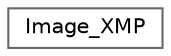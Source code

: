 digraph "Graphical Class Hierarchy"
{
 // LATEX_PDF_SIZE
  bgcolor="transparent";
  edge [fontname=Helvetica,fontsize=10,labelfontname=Helvetica,labelfontsize=10];
  node [fontname=Helvetica,fontsize=10,shape=box,height=0.2,width=0.4];
  rankdir="LR";
  Node0 [id="Node000000",label="Image_XMP",height=0.2,width=0.4,color="grey40", fillcolor="white", style="filled",URL="$class_image___x_m_p.html",tooltip="getID3() by James Heinrich info@getid3.org //"];
}
